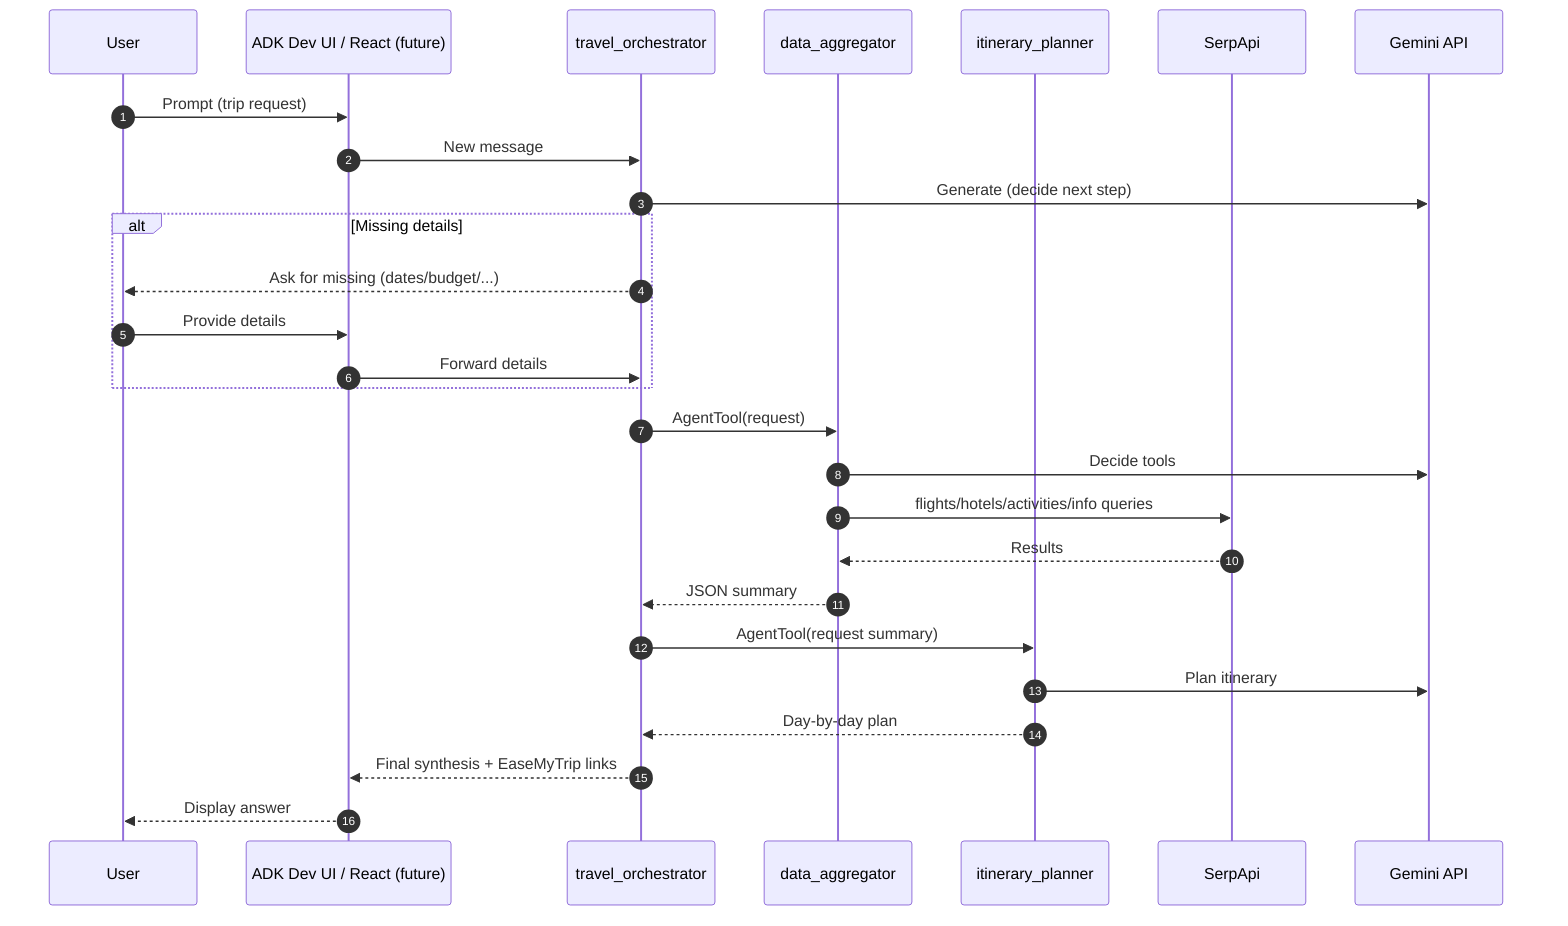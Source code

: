 sequenceDiagram
  autonumber
  participant User
  participant UI as ADK Dev UI / React (future)
  participant Orchestrator as travel_orchestrator
  participant DataAgg as data_aggregator
  participant Itin as itinerary_planner
  participant SERP as SerpApi
  participant GEM as Gemini API

  User->>UI: Prompt (trip request)
  UI->>Orchestrator: New message
  Orchestrator->>GEM: Generate (decide next step)
  alt Missing details
    Orchestrator-->>User: Ask for missing (dates/budget/...)
    User->>UI: Provide details
    UI->>Orchestrator: Forward details
  end
  Orchestrator->>DataAgg: AgentTool(request)
  DataAgg->>GEM: Decide tools
  DataAgg->>SERP: flights/hotels/activities/info queries
  SERP-->>DataAgg: Results
  DataAgg-->>Orchestrator: JSON summary
  Orchestrator->>Itin: AgentTool(request summary)
  Itin->>GEM: Plan itinerary
  Itin-->>Orchestrator: Day-by-day plan
  Orchestrator-->>UI: Final synthesis + EaseMyTrip links
  UI-->>User: Display answer